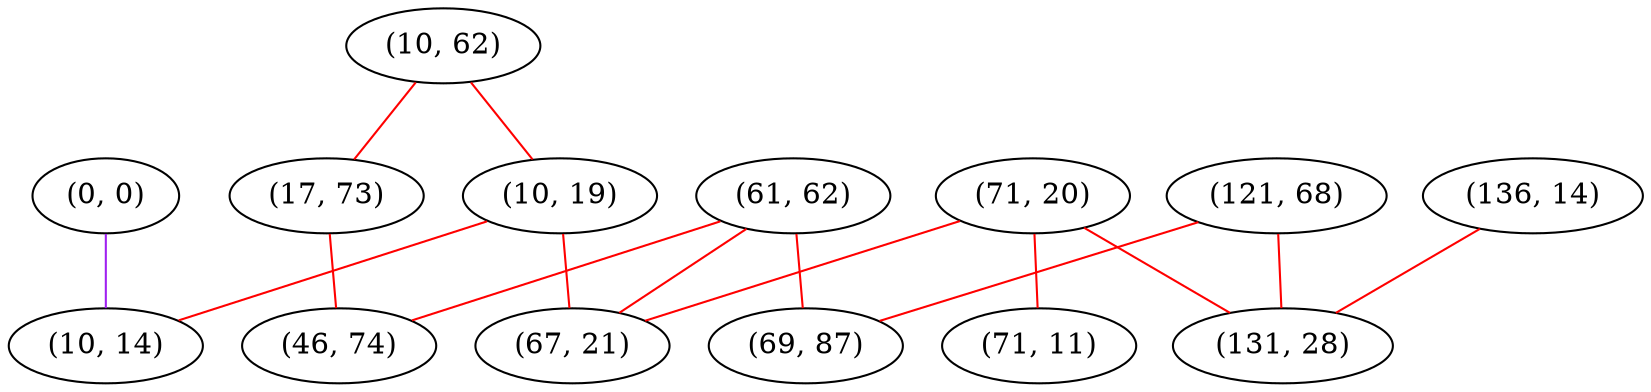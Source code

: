 graph "" {
"(71, 20)";
"(136, 14)";
"(10, 62)";
"(17, 73)";
"(121, 68)";
"(61, 62)";
"(10, 19)";
"(0, 0)";
"(67, 21)";
"(10, 14)";
"(131, 28)";
"(71, 11)";
"(69, 87)";
"(46, 74)";
"(71, 20)" -- "(71, 11)"  [color=red, key=0, weight=1];
"(71, 20)" -- "(131, 28)"  [color=red, key=0, weight=1];
"(71, 20)" -- "(67, 21)"  [color=red, key=0, weight=1];
"(136, 14)" -- "(131, 28)"  [color=red, key=0, weight=1];
"(10, 62)" -- "(10, 19)"  [color=red, key=0, weight=1];
"(10, 62)" -- "(17, 73)"  [color=red, key=0, weight=1];
"(17, 73)" -- "(46, 74)"  [color=red, key=0, weight=1];
"(121, 68)" -- "(69, 87)"  [color=red, key=0, weight=1];
"(121, 68)" -- "(131, 28)"  [color=red, key=0, weight=1];
"(61, 62)" -- "(69, 87)"  [color=red, key=0, weight=1];
"(61, 62)" -- "(46, 74)"  [color=red, key=0, weight=1];
"(61, 62)" -- "(67, 21)"  [color=red, key=0, weight=1];
"(10, 19)" -- "(10, 14)"  [color=red, key=0, weight=1];
"(10, 19)" -- "(67, 21)"  [color=red, key=0, weight=1];
"(0, 0)" -- "(10, 14)"  [color=purple, key=0, weight=4];
}
